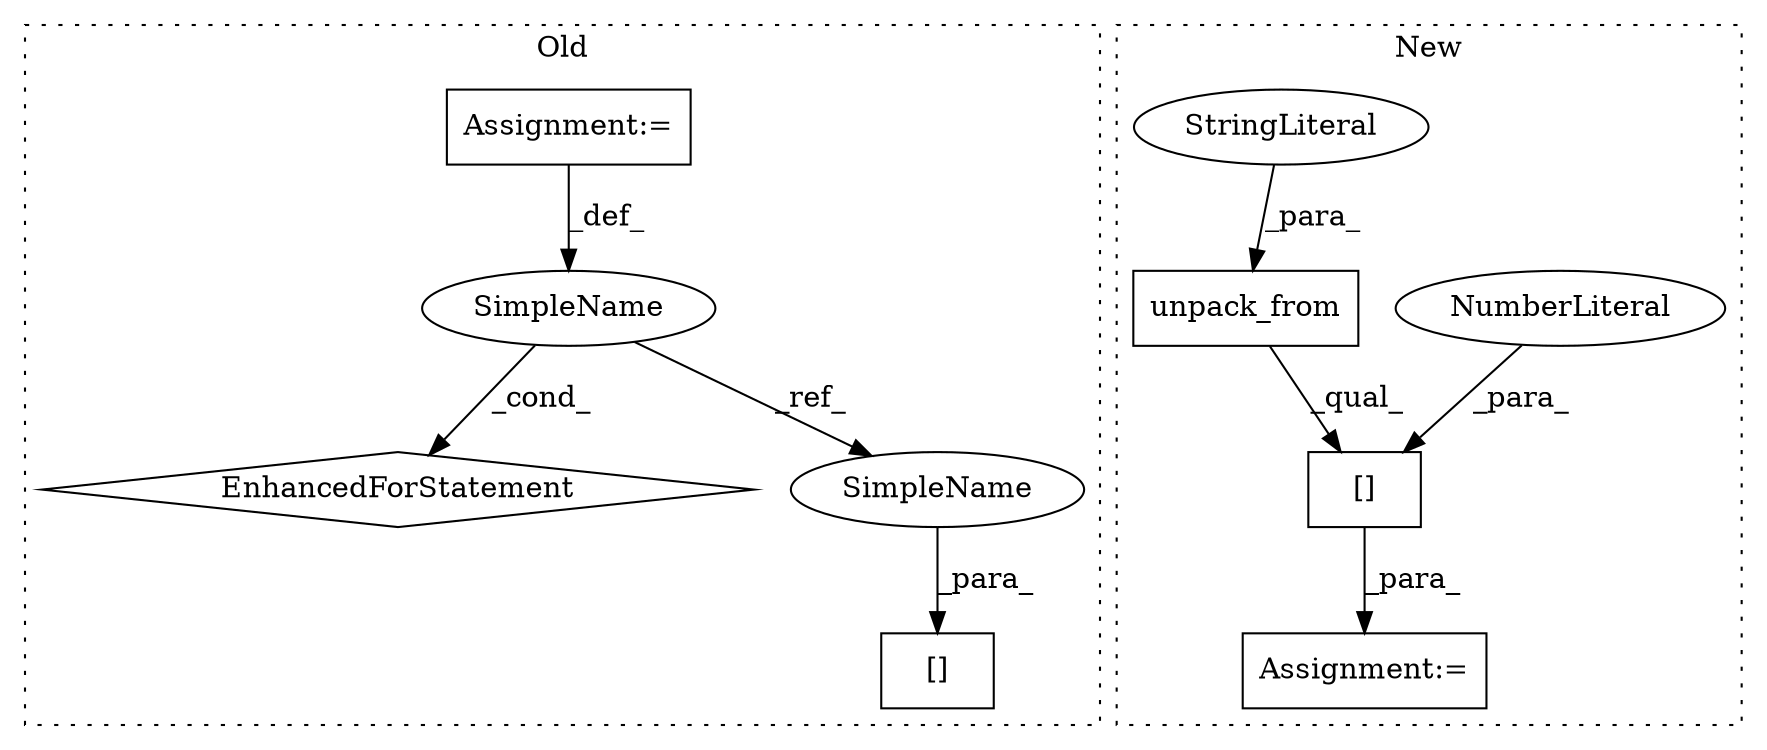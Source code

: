 digraph G {
subgraph cluster0 {
1 [label="[]" a="2" s="3861,3866" l="2,1" shape="box"];
6 [label="SimpleName" a="42" s="3827" l="3" shape="ellipse"];
7 [label="EnhancedForStatement" a="70" s="3770,3834" l="53,2" shape="diamond"];
9 [label="Assignment:=" a="7" s="3770,3834" l="53,2" shape="box"];
10 [label="SimpleName" a="42" s="3863" l="3" shape="ellipse"];
label = "Old";
style="dotted";
}
subgraph cluster1 {
2 [label="unpack_from" a="32" s="4052,4081" l="12,1" shape="box"];
3 [label="Assignment:=" a="7" s="4044" l="1" shape="box"];
4 [label="[]" a="2" s="4045,4084" l="38,1" shape="box"];
5 [label="NumberLiteral" a="34" s="4083" l="1" shape="ellipse"];
8 [label="StringLiteral" a="45" s="4064" l="3" shape="ellipse"];
label = "New";
style="dotted";
}
2 -> 4 [label="_qual_"];
4 -> 3 [label="_para_"];
5 -> 4 [label="_para_"];
6 -> 7 [label="_cond_"];
6 -> 10 [label="_ref_"];
8 -> 2 [label="_para_"];
9 -> 6 [label="_def_"];
10 -> 1 [label="_para_"];
}